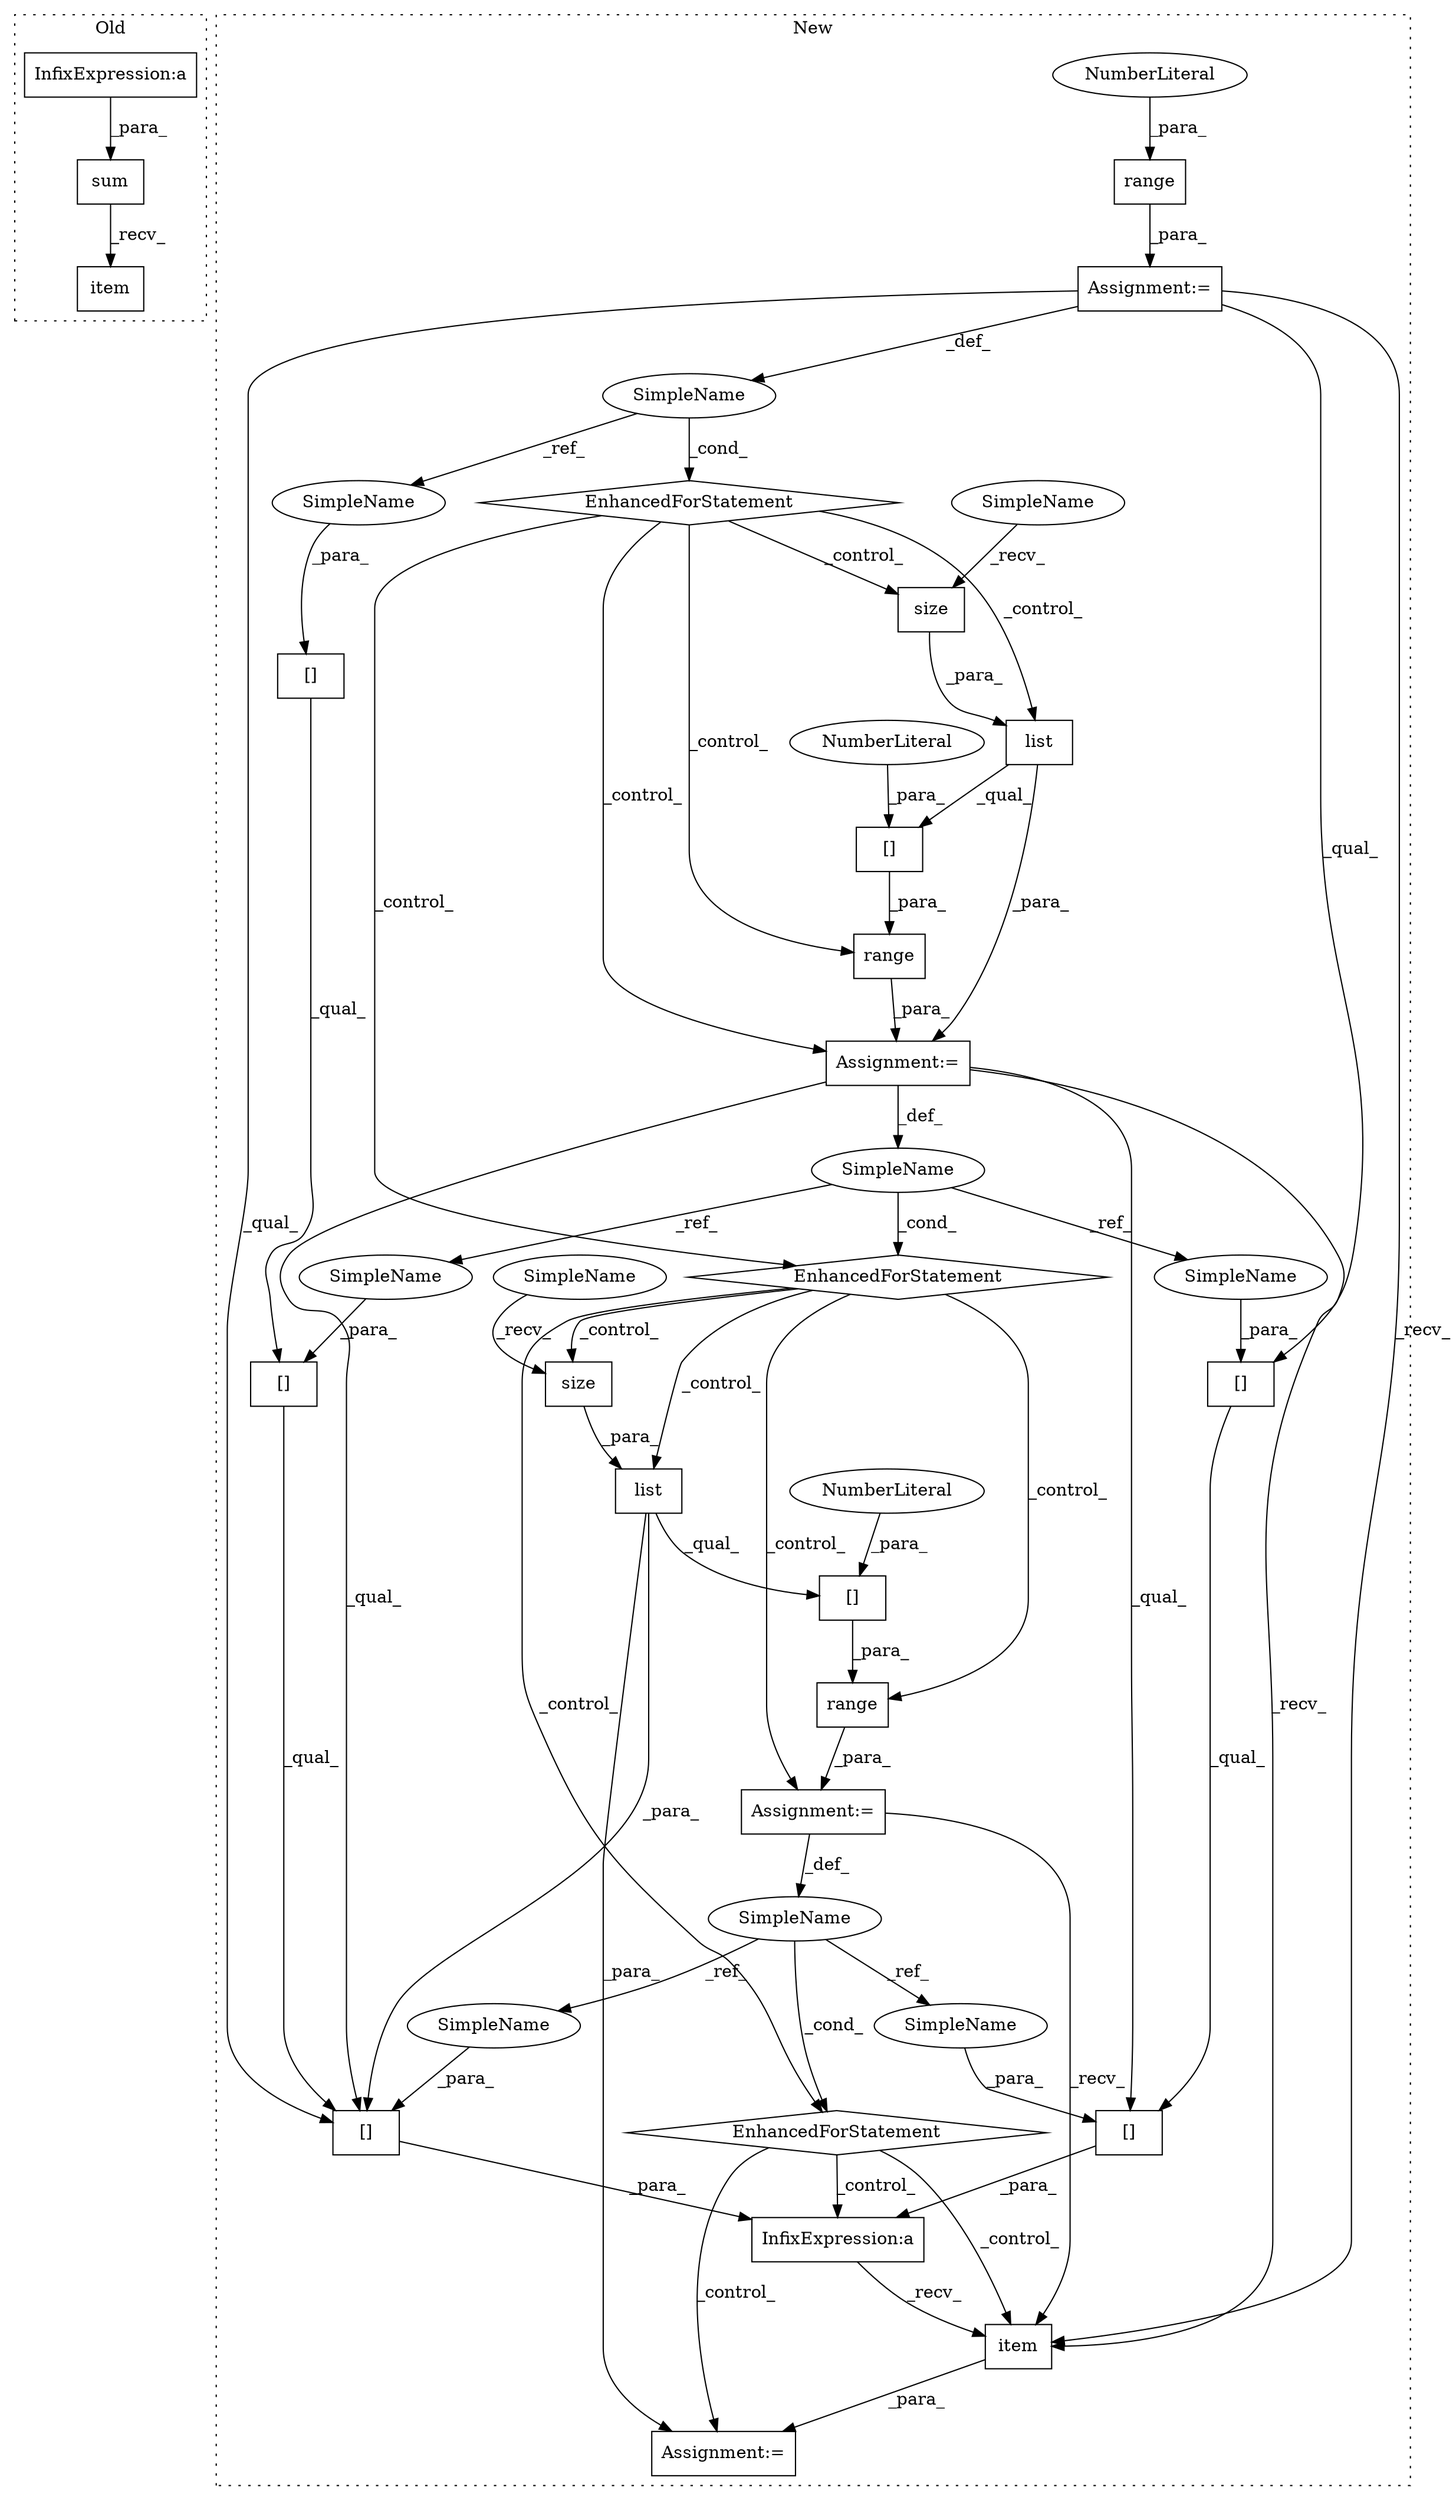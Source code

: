 digraph G {
subgraph cluster0 {
1 [label="item" a="32" s="421" l="6" shape="box"];
9 [label="InfixExpression:a" a="27" s="347" l="3" shape="box"];
26 [label="sum" a="32" s="321,419" l="4,1" shape="box"];
label = "Old";
style="dotted";
}
subgraph cluster1 {
2 [label="size" a="32" s="686" l="6" shape="box"];
3 [label="Assignment:=" a="7" s="604,697" l="61,2" shape="box"];
4 [label="EnhancedForStatement" a="70" s="424,493" l="53,2" shape="diamond"];
5 [label="size" a="32" s="581" l="6" shape="box"];
6 [label="InfixExpression:a" a="27" s="751" l="3" shape="box"];
7 [label="SimpleName" a="42" s="669" l="1" shape="ellipse"];
8 [label="item" a="32" s="771" l="6" shape="box"];
10 [label="[]" a="2" s="679,695" l="15,1" shape="box"];
11 [label="NumberLiteral" a="34" s="694" l="1" shape="ellipse"];
12 [label="[]" a="2" s="754,765" l="10,1" shape="box"];
13 [label="EnhancedForStatement" a="70" s="503,592" l="57,2" shape="diamond"];
14 [label="[]" a="2" s="720,747" l="26,1" shape="box"];
15 [label="EnhancedForStatement" a="70" s="604,697" l="61,2" shape="diamond"];
16 [label="[]" a="2" s="720,750" l="29,1" shape="box"];
17 [label="range" a="32" s="673,696" l="6,1" shape="box"];
18 [label="[]" a="2" s="574,590" l="15,1" shape="box"];
19 [label="NumberLiteral" a="34" s="589" l="1" shape="ellipse"];
20 [label="[]" a="2" s="754,762" l="7,1" shape="box"];
21 [label="range" a="32" s="485,492" l="6,1" shape="box"];
22 [label="[]" a="2" s="754,768" l="13,1" shape="box"];
23 [label="NumberLiteral" a="34" s="491" l="1" shape="ellipse"];
24 [label="range" a="32" s="568,591" l="6,1" shape="box"];
25 [label="SimpleName" a="42" s="564" l="1" shape="ellipse"];
27 [label="SimpleName" a="42" s="481" l="1" shape="ellipse"];
28 [label="list" a="32" s="574,587" l="5,1" shape="box"];
29 [label="Assignment:=" a="7" s="503,592" l="57,2" shape="box"];
30 [label="list" a="32" s="679,692" l="5,1" shape="box"];
31 [label="Assignment:=" a="7" s="717" l="2" shape="box"];
32 [label="Assignment:=" a="7" s="424,493" l="53,2" shape="box"];
33 [label="SimpleName" a="42" s="767" l="1" shape="ellipse"];
34 [label="SimpleName" a="42" s="749" l="1" shape="ellipse"];
35 [label="SimpleName" a="42" s="761" l="1" shape="ellipse"];
36 [label="SimpleName" a="42" s="746" l="1" shape="ellipse"];
37 [label="SimpleName" a="42" s="764" l="1" shape="ellipse"];
38 [label="SimpleName" a="42" s="579" l="1" shape="ellipse"];
39 [label="SimpleName" a="42" s="684" l="1" shape="ellipse"];
label = "New";
style="dotted";
}
2 -> 30 [label="_para_"];
3 -> 7 [label="_def_"];
3 -> 8 [label="_recv_"];
4 -> 29 [label="_control_"];
4 -> 5 [label="_control_"];
4 -> 13 [label="_control_"];
4 -> 24 [label="_control_"];
4 -> 28 [label="_control_"];
5 -> 28 [label="_para_"];
6 -> 8 [label="_recv_"];
7 -> 34 [label="_ref_"];
7 -> 15 [label="_cond_"];
7 -> 33 [label="_ref_"];
8 -> 31 [label="_para_"];
9 -> 26 [label="_para_"];
10 -> 17 [label="_para_"];
11 -> 10 [label="_para_"];
12 -> 22 [label="_qual_"];
13 -> 30 [label="_control_"];
13 -> 2 [label="_control_"];
13 -> 3 [label="_control_"];
13 -> 15 [label="_control_"];
13 -> 17 [label="_control_"];
14 -> 16 [label="_qual_"];
15 -> 8 [label="_control_"];
15 -> 31 [label="_control_"];
15 -> 6 [label="_control_"];
16 -> 6 [label="_para_"];
17 -> 3 [label="_para_"];
18 -> 24 [label="_para_"];
19 -> 18 [label="_para_"];
20 -> 12 [label="_qual_"];
21 -> 32 [label="_para_"];
22 -> 6 [label="_para_"];
23 -> 21 [label="_para_"];
24 -> 29 [label="_para_"];
25 -> 13 [label="_cond_"];
25 -> 36 [label="_ref_"];
25 -> 37 [label="_ref_"];
26 -> 1 [label="_recv_"];
27 -> 35 [label="_ref_"];
27 -> 4 [label="_cond_"];
28 -> 18 [label="_qual_"];
28 -> 29 [label="_para_"];
29 -> 22 [label="_qual_"];
29 -> 8 [label="_recv_"];
29 -> 16 [label="_qual_"];
29 -> 25 [label="_def_"];
30 -> 22 [label="_para_"];
30 -> 31 [label="_para_"];
30 -> 10 [label="_qual_"];
32 -> 22 [label="_qual_"];
32 -> 27 [label="_def_"];
32 -> 14 [label="_qual_"];
32 -> 8 [label="_recv_"];
33 -> 22 [label="_para_"];
34 -> 16 [label="_para_"];
35 -> 20 [label="_para_"];
36 -> 14 [label="_para_"];
37 -> 12 [label="_para_"];
38 -> 5 [label="_recv_"];
39 -> 2 [label="_recv_"];
}